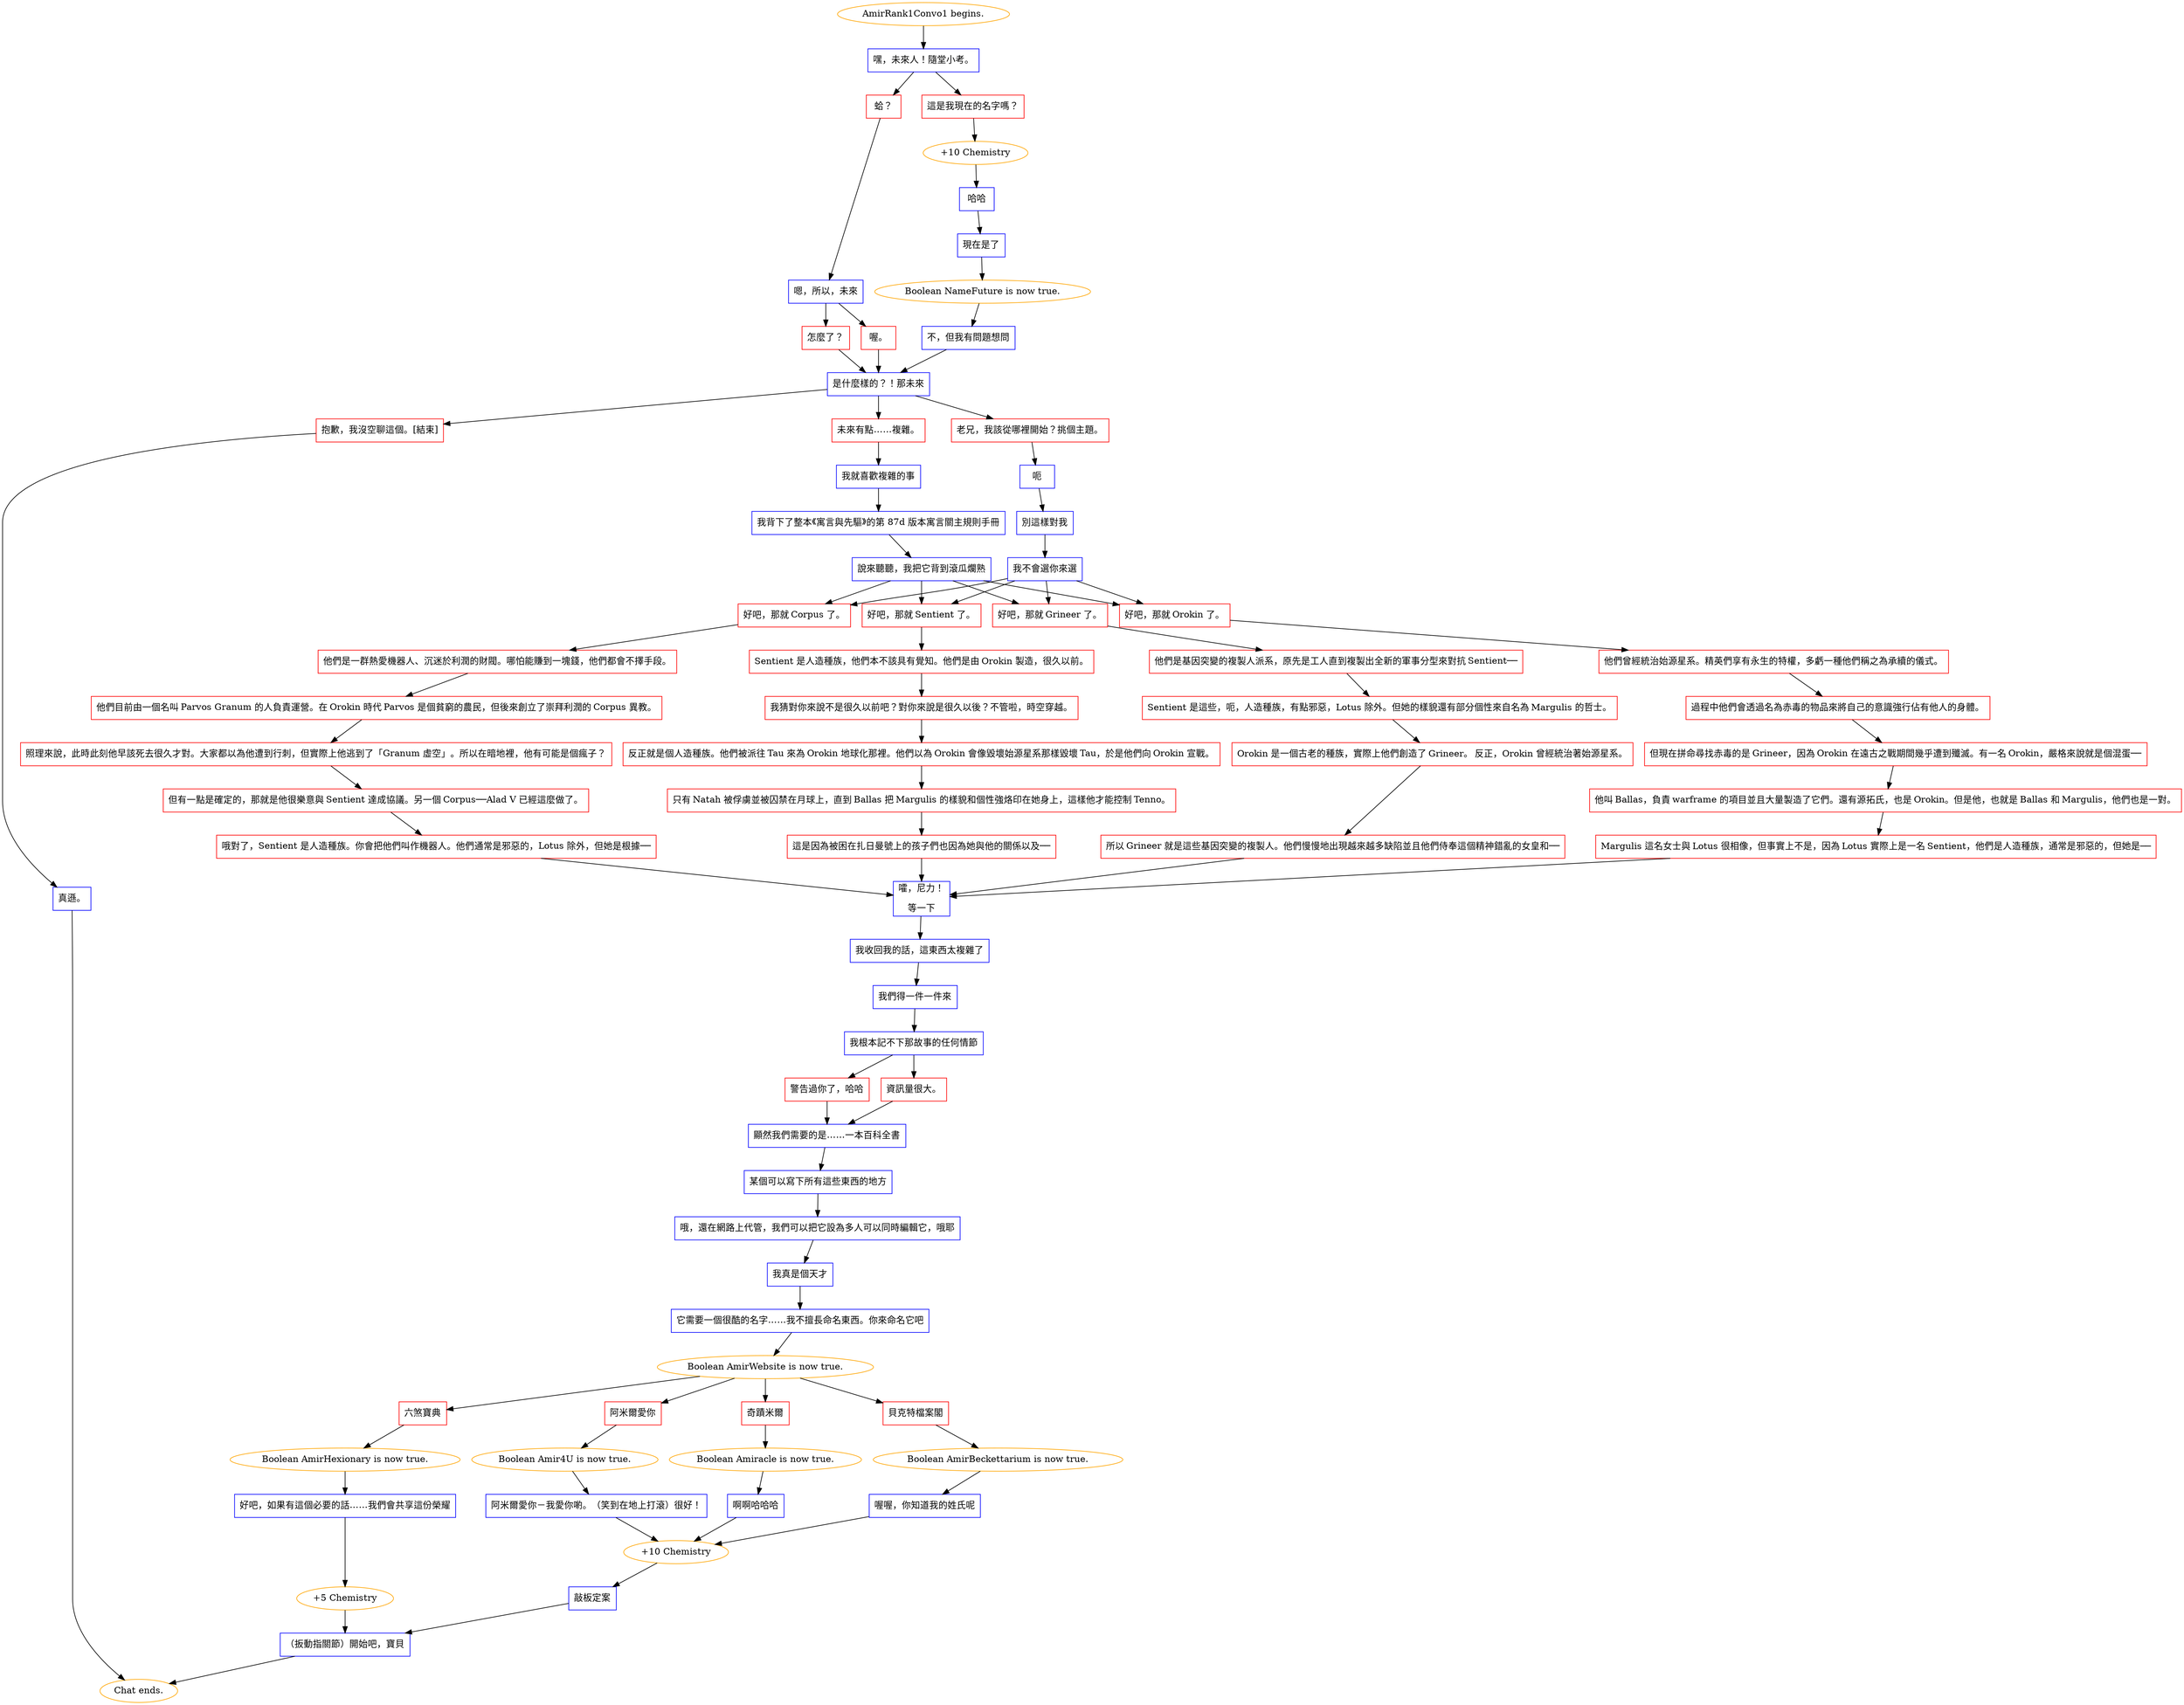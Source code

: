 digraph {
	"AmirRank1Convo1 begins." [color=orange];
		"AmirRank1Convo1 begins." -> j3410708085;
	j3410708085 [label="嘿，未來人！隨堂小考。",shape=box,color=blue];
		j3410708085 -> j4063974238;
		j3410708085 -> j526115997;
	j4063974238 [label="蛤？",shape=box,color=red];
		j4063974238 -> j350197346;
	j526115997 [label="這是我現在的名字嗎？",shape=box,color=red];
		j526115997 -> j1222610119;
	j350197346 [label="嗯，所以，未來",shape=box,color=blue];
		j350197346 -> j2538735776;
		j350197346 -> j3205154176;
	j1222610119 [label="+10 Chemistry",color=orange];
		j1222610119 -> j292472468;
	j2538735776 [label="喔。",shape=box,color=red];
		j2538735776 -> j1398815430;
	j3205154176 [label="怎麼了？",shape=box,color=red];
		j3205154176 -> j1398815430;
	j292472468 [label="哈哈",shape=box,color=blue];
		j292472468 -> j2398064103;
	j1398815430 [label="是什麼樣的？！那未來",shape=box,color=blue];
		j1398815430 -> j1096627983;
		j1398815430 -> j3398234173;
		j1398815430 -> j3234710716;
	j2398064103 [label="現在是了",shape=box,color=blue];
		j2398064103 -> j3495547831;
	j1096627983 [label="老兄，我該從哪裡開始？挑個主題。",shape=box,color=red];
		j1096627983 -> j3086914898;
	j3398234173 [label="未來有點……複雜。",shape=box,color=red];
		j3398234173 -> j2714145747;
	j3234710716 [label="抱歉，我沒空聊這個。[結束]",shape=box,color=red];
		j3234710716 -> j2178928334;
	j3495547831 [label="Boolean NameFuture is now true.",color=orange];
		j3495547831 -> j3051589236;
	j3086914898 [label="呃",shape=box,color=blue];
		j3086914898 -> j274051375;
	j2714145747 [label="我就喜歡複雜的事",shape=box,color=blue];
		j2714145747 -> j857745593;
	j2178928334 [label="真遜。",shape=box,color=blue];
		j2178928334 -> "Chat ends.";
	j3051589236 [label="不，但我有問題想問",shape=box,color=blue];
		j3051589236 -> j1398815430;
	j274051375 [label="別這樣對我",shape=box,color=blue];
		j274051375 -> j887578689;
	j857745593 [label="我背下了整本《寓言與先驅》的第 87d 版本寓言關主規則手冊",shape=box,color=blue];
		j857745593 -> j1918979739;
	"Chat ends." [color=orange];
	j887578689 [label="我不會選你來選",shape=box,color=blue];
		j887578689 -> j2703360564;
		j887578689 -> j1344234126;
		j887578689 -> j1609469688;
		j887578689 -> j2666591899;
	j1918979739 [label="說來聽聽，我把它背到滾瓜爛熟",shape=box,color=blue];
		j1918979739 -> j2703360564;
		j1918979739 -> j1344234126;
		j1918979739 -> j1609469688;
		j1918979739 -> j2666591899;
	j2703360564 [label="好吧，那就 Orokin 了。",shape=box,color=red];
		j2703360564 -> j2437405226;
	j1344234126 [label="好吧，那就 Corpus 了。",shape=box,color=red];
		j1344234126 -> j2836286641;
	j1609469688 [label="好吧，那就 Grineer 了。",shape=box,color=red];
		j1609469688 -> j1762096567;
	j2666591899 [label="好吧，那就 Sentient 了。",shape=box,color=red];
		j2666591899 -> j2036180658;
	j2437405226 [label="他們曾經統治始源星系。精英們享有永生的特權，多虧一種他們稱之為承續的儀式。",shape=box,color=red];
		j2437405226 -> j2115178807;
	j2836286641 [label="他們是一群熱愛機器人、沉迷於利潤的財閥。哪怕能賺到一塊錢，他們都會不擇手段。",shape=box,color=red];
		j2836286641 -> j3124560550;
	j1762096567 [label="他們是基因突變的複製人派系，原先是工人直到複製出全新的軍事分型來對抗 Sentient──",shape=box,color=red];
		j1762096567 -> j1318661240;
	j2036180658 [label="Sentient 是人造種族，他們本不該具有覺知。他們是由 Orokin 製造，很久以前。",shape=box,color=red];
		j2036180658 -> j2711331795;
	j2115178807 [label="過程中他們會透過名為赤毒的物品來將自己的意識強行佔有他人的身體。",shape=box,color=red];
		j2115178807 -> j461539769;
	j3124560550 [label="他們目前由一個名叫 Parvos Granum 的人負責運營。在 Orokin 時代 Parvos 是個貧窮的農民，但後來創立了崇拜利潤的 Corpus 異教。",shape=box,color=red];
		j3124560550 -> j1140967963;
	j1318661240 [label="Sentient 是這些，呃，人造種族，有點邪惡，Lotus 除外。但她的樣貌還有部分個性來自名為 Margulis 的哲士。",shape=box,color=red];
		j1318661240 -> j3742348566;
	j2711331795 [label="我猜對你來說不是很久以前吧？對你來說是很久以後？不管啦，時空穿越。",shape=box,color=red];
		j2711331795 -> j986138557;
	j461539769 [label="但現在拼命尋找赤毒的是 Grineer，因為 Orokin 在遠古之戰期間幾乎遭到殲滅。有一名 Orokin，嚴格來說就是個混蛋──",shape=box,color=red];
		j461539769 -> j2731840481;
	j1140967963 [label="照理來說，此時此刻他早該死去很久才對。大家都以為他遭到行刺，但實際上他逃到了「Granum 虛空」。所以在暗地裡，他有可能是個瘋子？",shape=box,color=red];
		j1140967963 -> j4145243001;
	j3742348566 [label="Orokin 是一個古老的種族，實際上他們創造了 Grineer。 反正，Orokin 曾經統治著始源星系。",shape=box,color=red];
		j3742348566 -> j173682024;
	j986138557 [label="反正就是個人造種族。他們被派往 Tau 來為 Orokin 地球化那裡。他們以為 Orokin 會像毀壞始源星系那樣毀壞 Tau，於是他們向 Orokin 宣戰。",shape=box,color=red];
		j986138557 -> j4050467691;
	j2731840481 [label="他叫 Ballas，負責 warframe 的項目並且大量製造了它們。還有源拓氏，也是 Orokin。但是他，也就是 Ballas 和 Margulis，他們也是一對。",shape=box,color=red];
		j2731840481 -> j656984789;
	j4145243001 [label="但有一點是確定的，那就是他很樂意與 Sentient 達成協議。另一個 Corpus──Alad V 已經這麼做了。",shape=box,color=red];
		j4145243001 -> j1486720419;
	j173682024 [label="所以 Grineer 就是這些基因突變的複製人。他們慢慢地出現越來越多缺陷並且他們侍奉這個精神錯亂的女皇和──",shape=box,color=red];
		j173682024 -> j3319878976;
	j4050467691 [label="只有 Natah 被俘虜並被囚禁在月球上，直到 Ballas 把 Margulis 的樣貌和個性強烙印在她身上，這樣他才能控制 Tenno。",shape=box,color=red];
		j4050467691 -> j517710705;
	j656984789 [label="Margulis 這名女士與 Lotus 很相像，但事實上不是，因為 Lotus 實際上是一名 Sentient，他們是人造種族，通常是邪惡的，但她是──",shape=box,color=red];
		j656984789 -> j3319878976;
	j1486720419 [label="哦對了，Sentient 是人造種族。你會把他們叫作機器人。他們通常是邪惡的，Lotus 除外，但她是根據──",shape=box,color=red];
		j1486720419 -> j3319878976;
	j3319878976 [label="嚯，尼力！
等一下",shape=box,color=blue];
		j3319878976 -> j3334994341;
	j517710705 [label="這是因為被困在扎日曼號上的孩子們也因為她與他的關係以及──",shape=box,color=red];
		j517710705 -> j3319878976;
	j3334994341 [label="我收回我的話，這東西太複雜了",shape=box,color=blue];
		j3334994341 -> j36251469;
	j36251469 [label="我們得一件一件來",shape=box,color=blue];
		j36251469 -> j2398343030;
	j2398343030 [label="我根本記不下那故事的任何情節",shape=box,color=blue];
		j2398343030 -> j1668535415;
		j2398343030 -> j2615261873;
	j1668535415 [label="警告過你了，哈哈",shape=box,color=red];
		j1668535415 -> j3952229842;
	j2615261873 [label="資訊量很大。",shape=box,color=red];
		j2615261873 -> j3952229842;
	j3952229842 [label="顯然我們需要的是……一本百科全書",shape=box,color=blue];
		j3952229842 -> j3526920444;
	j3526920444 [label="某個可以寫下所有這些東西的地方",shape=box,color=blue];
		j3526920444 -> j1294716963;
	j1294716963 [label="哦，還在網路上代管，我們可以把它設為多人可以同時編輯它，哦耶",shape=box,color=blue];
		j1294716963 -> j2027539521;
	j2027539521 [label="我真是個天才",shape=box,color=blue];
		j2027539521 -> j1604418792;
	j1604418792 [label="它需要一個很酷的名字……我不擅長命名東西。你來命名它吧",shape=box,color=blue];
		j1604418792 -> j2827662073;
	j2827662073 [label="Boolean AmirWebsite is now true.",color=orange];
		j2827662073 -> j413109287;
		j2827662073 -> j2227737190;
		j2827662073 -> j4117229472;
		j2827662073 -> j1339506545;
	j413109287 [label="六煞寶典",shape=box,color=red];
		j413109287 -> j1365383076;
	j2227737190 [label="阿米爾愛你",shape=box,color=red];
		j2227737190 -> j3437532324;
	j4117229472 [label="奇蹟米爾",shape=box,color=red];
		j4117229472 -> j2416153769;
	j1339506545 [label="貝克特檔案閣",shape=box,color=red];
		j1339506545 -> j1739739773;
	j1365383076 [label="Boolean AmirHexionary is now true.",color=orange];
		j1365383076 -> j3539721713;
	j3437532324 [label="Boolean Amir4U is now true.",color=orange];
		j3437532324 -> j3612698961;
	j2416153769 [label="Boolean Amiracle is now true.",color=orange];
		j2416153769 -> j3986886707;
	j1739739773 [label="Boolean AmirBeckettarium is now true.",color=orange];
		j1739739773 -> j2458585778;
	j3539721713 [label="好吧，如果有這個必要的話……我們會共享這份榮耀",shape=box,color=blue];
		j3539721713 -> j430205595;
	j3612698961 [label="阿米爾愛你－我愛你喲。（笑到在地上打滾）很好！",shape=box,color=blue];
		j3612698961 -> j3166997589;
	j3986886707 [label="啊啊哈哈哈",shape=box,color=blue];
		j3986886707 -> j3166997589;
	j2458585778 [label="喔喔，你知道我的姓氏呢",shape=box,color=blue];
		j2458585778 -> j3166997589;
	j430205595 [label="+5 Chemistry",color=orange];
		j430205595 -> j650352980;
	j3166997589 [label="+10 Chemistry",color=orange];
		j3166997589 -> j1679407542;
	j650352980 [label="（扳動指關節）開始吧，寶貝",shape=box,color=blue];
		j650352980 -> "Chat ends.";
	j1679407542 [label="敲板定案",shape=box,color=blue];
		j1679407542 -> j650352980;
}